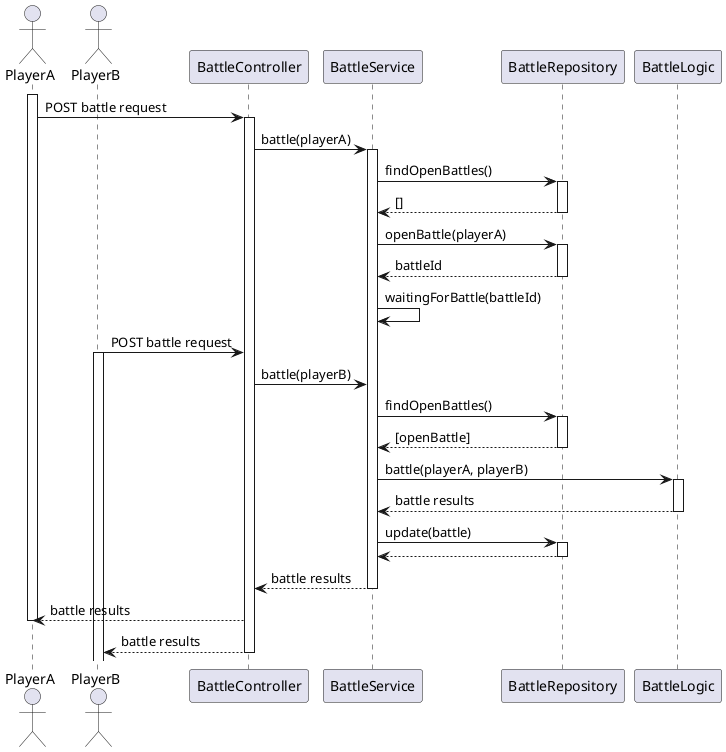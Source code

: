 @startuml

Actor PlayerA
Actor PlayerB

activate PlayerA
PlayerA -> BattleController: POST battle request
activate BattleController

BattleController -> BattleService: battle(playerA)
activate BattleService

BattleService -> BattleRepository: findOpenBattles()
activate BattleRepository

BattleRepository --> BattleService: []
deactivate BattleRepository

BattleService -> BattleRepository: openBattle(playerA)
activate BattleRepository

BattleRepository --> BattleService: battleId
deactivate BattleRepository

BattleService -> BattleService: waitingForBattle(battleId)

PlayerB -> BattleController: POST battle request
activate PlayerB

BattleController -> BattleService: battle(playerB)

BattleService -> BattleRepository: findOpenBattles()
activate BattleRepository
BattleRepository --> BattleService: [openBattle]
deactivate BattleRepository

BattleService -> BattleLogic: battle(playerA, playerB)
activate BattleLogic

BattleLogic --> BattleService: battle results
deactivate BattleLogic

BattleService -> BattleRepository: update(battle)
activate BattleRepository
BattleRepository --> BattleService
deactivate BattleRepository

BattleService --> BattleController: battle results
deactivate BattleService

BattleController --> PlayerA: battle results
deactivate PlayerA

BattleController --> PlayerB: battle results
deactivate BattleController
deactivate BattleController

@enddef